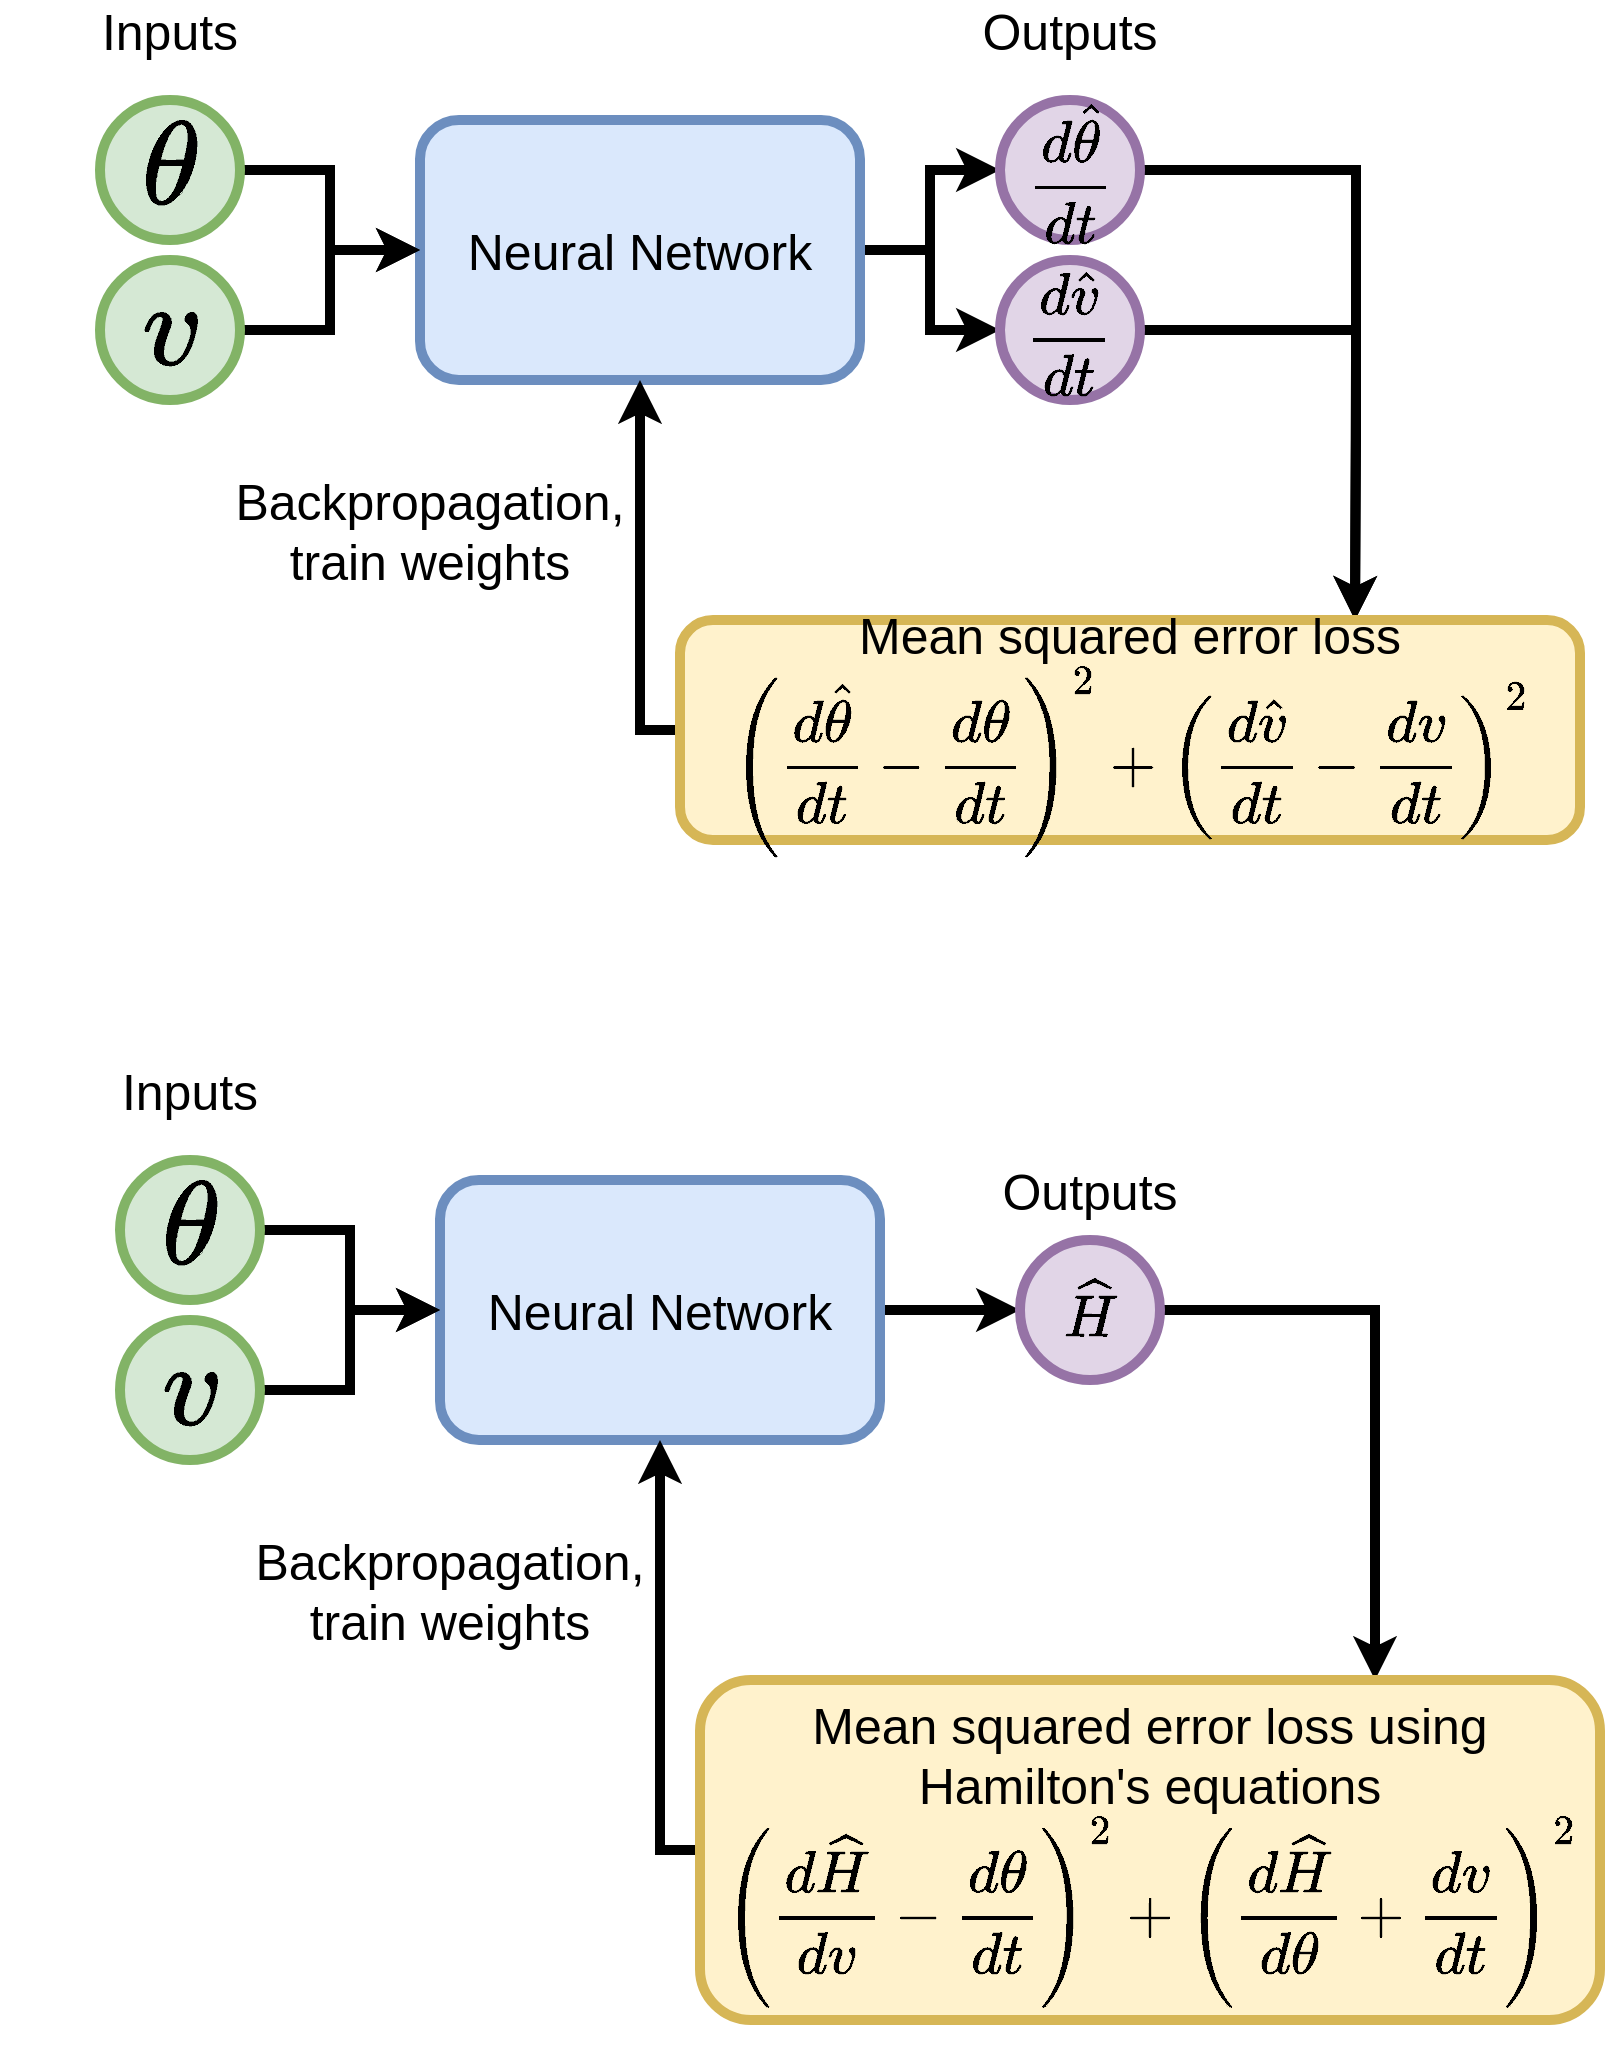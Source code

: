 <mxfile version="20.8.13" type="device"><diagram name="Page-1" id="cvGN-EP-sp8OkfKToW5v"><mxGraphModel dx="1434" dy="707" grid="1" gridSize="10" guides="1" tooltips="1" connect="1" arrows="1" fold="1" page="1" pageScale="1" pageWidth="850" pageHeight="1100" math="1" shadow="0"><root><mxCell id="0"/><mxCell id="1" parent="0"/><mxCell id="CCg8Dlz7WRHwLKoTHqhO-8" style="edgeStyle=orthogonalEdgeStyle;rounded=0;orthogonalLoop=1;jettySize=auto;html=1;exitX=1;exitY=0.5;exitDx=0;exitDy=0;entryX=0;entryY=0.5;entryDx=0;entryDy=0;strokeWidth=5;" parent="1" source="CCg8Dlz7WRHwLKoTHqhO-1" target="CCg8Dlz7WRHwLKoTHqhO-6" edge="1"><mxGeometry relative="1" as="geometry"/></mxCell><mxCell id="CCg8Dlz7WRHwLKoTHqhO-9" style="edgeStyle=orthogonalEdgeStyle;rounded=0;orthogonalLoop=1;jettySize=auto;html=1;exitX=1;exitY=0.5;exitDx=0;exitDy=0;strokeWidth=5;" parent="1" source="CCg8Dlz7WRHwLKoTHqhO-1" target="CCg8Dlz7WRHwLKoTHqhO-7" edge="1"><mxGeometry relative="1" as="geometry"/></mxCell><mxCell id="CCg8Dlz7WRHwLKoTHqhO-1" value="Neural Network" style="rounded=1;whiteSpace=wrap;html=1;fontSize=25;fillColor=#dae8fc;strokeColor=#6c8ebf;strokeWidth=5;" parent="1" vertex="1"><mxGeometry x="280" y="120" width="220" height="130" as="geometry"/></mxCell><mxCell id="CCg8Dlz7WRHwLKoTHqhO-4" style="edgeStyle=orthogonalEdgeStyle;rounded=0;orthogonalLoop=1;jettySize=auto;html=1;exitX=1;exitY=0.5;exitDx=0;exitDy=0;entryX=0;entryY=0.5;entryDx=0;entryDy=0;strokeWidth=5;" parent="1" source="CCg8Dlz7WRHwLKoTHqhO-2" target="CCg8Dlz7WRHwLKoTHqhO-1" edge="1"><mxGeometry relative="1" as="geometry"/></mxCell><mxCell id="CCg8Dlz7WRHwLKoTHqhO-2" value="`\theta`" style="ellipse;whiteSpace=wrap;html=1;aspect=fixed;fontSize=50;fillColor=#d5e8d4;strokeColor=#82b366;strokeWidth=5;" parent="1" vertex="1"><mxGeometry x="120" y="110" width="70" height="70" as="geometry"/></mxCell><mxCell id="CCg8Dlz7WRHwLKoTHqhO-10" style="edgeStyle=orthogonalEdgeStyle;rounded=0;orthogonalLoop=1;jettySize=auto;html=1;exitX=1;exitY=0.5;exitDx=0;exitDy=0;entryX=0;entryY=0.5;entryDx=0;entryDy=0;strokeWidth=5;" parent="1" source="CCg8Dlz7WRHwLKoTHqhO-3" target="CCg8Dlz7WRHwLKoTHqhO-1" edge="1"><mxGeometry relative="1" as="geometry"/></mxCell><mxCell id="CCg8Dlz7WRHwLKoTHqhO-3" value="`v`" style="ellipse;whiteSpace=wrap;html=1;aspect=fixed;fontSize=50;fillColor=#d5e8d4;strokeColor=#82b366;strokeWidth=5;" parent="1" vertex="1"><mxGeometry x="120" y="190" width="70" height="70" as="geometry"/></mxCell><mxCell id="CCg8Dlz7WRHwLKoTHqhO-12" style="edgeStyle=orthogonalEdgeStyle;rounded=0;orthogonalLoop=1;jettySize=auto;html=1;exitX=1;exitY=0.5;exitDx=0;exitDy=0;entryX=0.75;entryY=0;entryDx=0;entryDy=0;strokeWidth=5;" parent="1" source="CCg8Dlz7WRHwLKoTHqhO-6" target="CCg8Dlz7WRHwLKoTHqhO-11" edge="1"><mxGeometry relative="1" as="geometry"><Array as="points"><mxPoint x="748" y="145"/><mxPoint x="748" y="240"/></Array></mxGeometry></mxCell><mxCell id="CCg8Dlz7WRHwLKoTHqhO-6" value="`\frac{d\hat{\theta}}{dt}`" style="ellipse;whiteSpace=wrap;html=1;aspect=fixed;fontSize=25;fillColor=#e1d5e7;strokeColor=#9673a6;strokeWidth=5;" parent="1" vertex="1"><mxGeometry x="570" y="110" width="70" height="70" as="geometry"/></mxCell><mxCell id="CCg8Dlz7WRHwLKoTHqhO-13" style="edgeStyle=orthogonalEdgeStyle;rounded=0;orthogonalLoop=1;jettySize=auto;html=1;exitX=1;exitY=0.5;exitDx=0;exitDy=0;entryX=0.75;entryY=0;entryDx=0;entryDy=0;strokeWidth=5;" parent="1" source="CCg8Dlz7WRHwLKoTHqhO-7" target="CCg8Dlz7WRHwLKoTHqhO-11" edge="1"><mxGeometry relative="1" as="geometry"><Array as="points"><mxPoint x="748" y="225"/><mxPoint x="748" y="280"/></Array></mxGeometry></mxCell><mxCell id="CCg8Dlz7WRHwLKoTHqhO-7" value="`\frac{d\hat{v}}{dt}`" style="ellipse;whiteSpace=wrap;html=1;aspect=fixed;fontSize=25;fillColor=#e1d5e7;strokeColor=#9673a6;strokeWidth=5;" parent="1" vertex="1"><mxGeometry x="570" y="190" width="70" height="70" as="geometry"/></mxCell><mxCell id="CCg8Dlz7WRHwLKoTHqhO-18" style="edgeStyle=orthogonalEdgeStyle;rounded=0;orthogonalLoop=1;jettySize=auto;html=1;exitX=0;exitY=0.5;exitDx=0;exitDy=0;entryX=0.5;entryY=1;entryDx=0;entryDy=0;strokeWidth=5;" parent="1" source="CCg8Dlz7WRHwLKoTHqhO-11" target="CCg8Dlz7WRHwLKoTHqhO-1" edge="1"><mxGeometry relative="1" as="geometry"/></mxCell><mxCell id="CCg8Dlz7WRHwLKoTHqhO-11" value="&lt;font style=&quot;font-size: 25px;&quot;&gt;Mean squared error loss `\left( \frac{d\hat{&lt;br&gt;\theta}}{dt} - \frac{d&lt;br style=&quot;border-color: var(--border-color);&quot;&gt;\theta}{dt}\right)^2+\left( \frac{d\hat{&lt;br style=&quot;border-color: var(--border-color);&quot;&gt;v}}{dt} - \frac{d&lt;br style=&quot;border-color: var(--border-color);&quot;&gt;v}{dt}\right)^2&lt;br&gt;`&lt;/font&gt;" style="rounded=1;whiteSpace=wrap;html=1;fillColor=#fff2cc;strokeColor=#d6b656;strokeWidth=5;" parent="1" vertex="1"><mxGeometry x="410" y="370" width="450" height="110" as="geometry"/></mxCell><mxCell id="CCg8Dlz7WRHwLKoTHqhO-15" value="Backpropagation, train weights" style="text;html=1;strokeColor=none;fillColor=none;align=center;verticalAlign=middle;whiteSpace=wrap;rounded=0;fontSize=25;strokeWidth=5;" parent="1" vertex="1"><mxGeometry x="200" y="310" width="170" height="30" as="geometry"/></mxCell><mxCell id="CCg8Dlz7WRHwLKoTHqhO-21" value="Inputs" style="text;html=1;strokeColor=none;fillColor=none;align=center;verticalAlign=middle;whiteSpace=wrap;rounded=0;fontSize=25;strokeWidth=5;" parent="1" vertex="1"><mxGeometry x="70" y="60" width="170" height="30" as="geometry"/></mxCell><mxCell id="CCg8Dlz7WRHwLKoTHqhO-22" value="Outputs" style="text;html=1;strokeColor=none;fillColor=none;align=center;verticalAlign=middle;whiteSpace=wrap;rounded=0;fontSize=25;strokeWidth=5;" parent="1" vertex="1"><mxGeometry x="520" y="60" width="170" height="30" as="geometry"/></mxCell><mxCell id="CCg8Dlz7WRHwLKoTHqhO-39" style="edgeStyle=orthogonalEdgeStyle;rounded=0;orthogonalLoop=1;jettySize=auto;html=1;exitX=1;exitY=0.5;exitDx=0;exitDy=0;strokeWidth=5;" parent="1" source="CCg8Dlz7WRHwLKoTHqhO-25" target="CCg8Dlz7WRHwLKoTHqhO-31" edge="1"><mxGeometry relative="1" as="geometry"/></mxCell><mxCell id="CCg8Dlz7WRHwLKoTHqhO-25" value="Neural Network" style="rounded=1;whiteSpace=wrap;html=1;fontSize=25;fillColor=#dae8fc;strokeColor=#6c8ebf;strokeWidth=5;" parent="1" vertex="1"><mxGeometry x="290" y="650" width="220" height="130" as="geometry"/></mxCell><mxCell id="CCg8Dlz7WRHwLKoTHqhO-26" style="edgeStyle=orthogonalEdgeStyle;rounded=0;orthogonalLoop=1;jettySize=auto;html=1;exitX=1;exitY=0.5;exitDx=0;exitDy=0;entryX=0;entryY=0.5;entryDx=0;entryDy=0;strokeWidth=5;" parent="1" source="CCg8Dlz7WRHwLKoTHqhO-27" target="CCg8Dlz7WRHwLKoTHqhO-25" edge="1"><mxGeometry relative="1" as="geometry"/></mxCell><mxCell id="CCg8Dlz7WRHwLKoTHqhO-27" value="`\theta`" style="ellipse;whiteSpace=wrap;html=1;aspect=fixed;fontSize=50;fillColor=#d5e8d4;strokeColor=#82b366;strokeWidth=5;" parent="1" vertex="1"><mxGeometry x="130" y="640" width="70" height="70" as="geometry"/></mxCell><mxCell id="CCg8Dlz7WRHwLKoTHqhO-28" style="edgeStyle=orthogonalEdgeStyle;rounded=0;orthogonalLoop=1;jettySize=auto;html=1;exitX=1;exitY=0.5;exitDx=0;exitDy=0;entryX=0;entryY=0.5;entryDx=0;entryDy=0;strokeWidth=5;" parent="1" source="CCg8Dlz7WRHwLKoTHqhO-29" target="CCg8Dlz7WRHwLKoTHqhO-25" edge="1"><mxGeometry relative="1" as="geometry"/></mxCell><mxCell id="CCg8Dlz7WRHwLKoTHqhO-29" value="`v`" style="ellipse;whiteSpace=wrap;html=1;aspect=fixed;fontSize=50;fillColor=#d5e8d4;strokeColor=#82b366;strokeWidth=5;" parent="1" vertex="1"><mxGeometry x="130" y="720" width="70" height="70" as="geometry"/></mxCell><mxCell id="CCg8Dlz7WRHwLKoTHqhO-41" style="edgeStyle=orthogonalEdgeStyle;rounded=0;orthogonalLoop=1;jettySize=auto;html=1;exitX=1;exitY=0.5;exitDx=0;exitDy=0;entryX=0.75;entryY=0;entryDx=0;entryDy=0;strokeWidth=5;" parent="1" source="CCg8Dlz7WRHwLKoTHqhO-31" target="CCg8Dlz7WRHwLKoTHqhO-35" edge="1"><mxGeometry relative="1" as="geometry"/></mxCell><mxCell id="CCg8Dlz7WRHwLKoTHqhO-31" value="`\hat{H}`" style="ellipse;whiteSpace=wrap;html=1;aspect=fixed;fontSize=25;fillColor=#e1d5e7;strokeColor=#9673a6;strokeWidth=5;" parent="1" vertex="1"><mxGeometry x="580" y="680" width="70" height="70" as="geometry"/></mxCell><mxCell id="CCg8Dlz7WRHwLKoTHqhO-34" style="edgeStyle=orthogonalEdgeStyle;rounded=0;orthogonalLoop=1;jettySize=auto;html=1;exitX=0;exitY=0.5;exitDx=0;exitDy=0;entryX=0.5;entryY=1;entryDx=0;entryDy=0;strokeWidth=5;" parent="1" source="CCg8Dlz7WRHwLKoTHqhO-35" target="CCg8Dlz7WRHwLKoTHqhO-25" edge="1"><mxGeometry relative="1" as="geometry"/></mxCell><mxCell id="CCg8Dlz7WRHwLKoTHqhO-35" value="&lt;font style=&quot;font-size: 25px;&quot;&gt;Mean squared error loss using Hamilton's equations `\left( \frac{d\hat{&lt;br&gt;H}}{dv} - \frac{d&lt;br style=&quot;border-color: var(--border-color);&quot;&gt;\theta}{dt}\right)^2+\left( \frac{d\hat{&lt;br style=&quot;border-color: var(--border-color);&quot;&gt;H}}{d\theta} + \frac{d&lt;br style=&quot;border-color: var(--border-color);&quot;&gt;v}{dt}\right)^2&lt;br&gt;`&lt;/font&gt;" style="rounded=1;whiteSpace=wrap;html=1;fillColor=#fff2cc;strokeColor=#d6b656;strokeWidth=5;" parent="1" vertex="1"><mxGeometry x="420" y="900" width="450" height="170" as="geometry"/></mxCell><mxCell id="CCg8Dlz7WRHwLKoTHqhO-36" value="Backpropagation, train weights" style="text;html=1;strokeColor=none;fillColor=none;align=center;verticalAlign=middle;whiteSpace=wrap;rounded=0;fontSize=25;strokeWidth=5;" parent="1" vertex="1"><mxGeometry x="210" y="840" width="170" height="30" as="geometry"/></mxCell><mxCell id="CCg8Dlz7WRHwLKoTHqhO-37" value="Inputs" style="text;html=1;strokeColor=none;fillColor=none;align=center;verticalAlign=middle;whiteSpace=wrap;rounded=0;fontSize=25;strokeWidth=5;" parent="1" vertex="1"><mxGeometry x="80" y="590" width="170" height="30" as="geometry"/></mxCell><mxCell id="CCg8Dlz7WRHwLKoTHqhO-38" value="Outputs" style="text;html=1;strokeColor=none;fillColor=none;align=center;verticalAlign=middle;whiteSpace=wrap;rounded=0;fontSize=25;strokeWidth=5;" parent="1" vertex="1"><mxGeometry x="530" y="640" width="170" height="30" as="geometry"/></mxCell></root></mxGraphModel></diagram></mxfile>